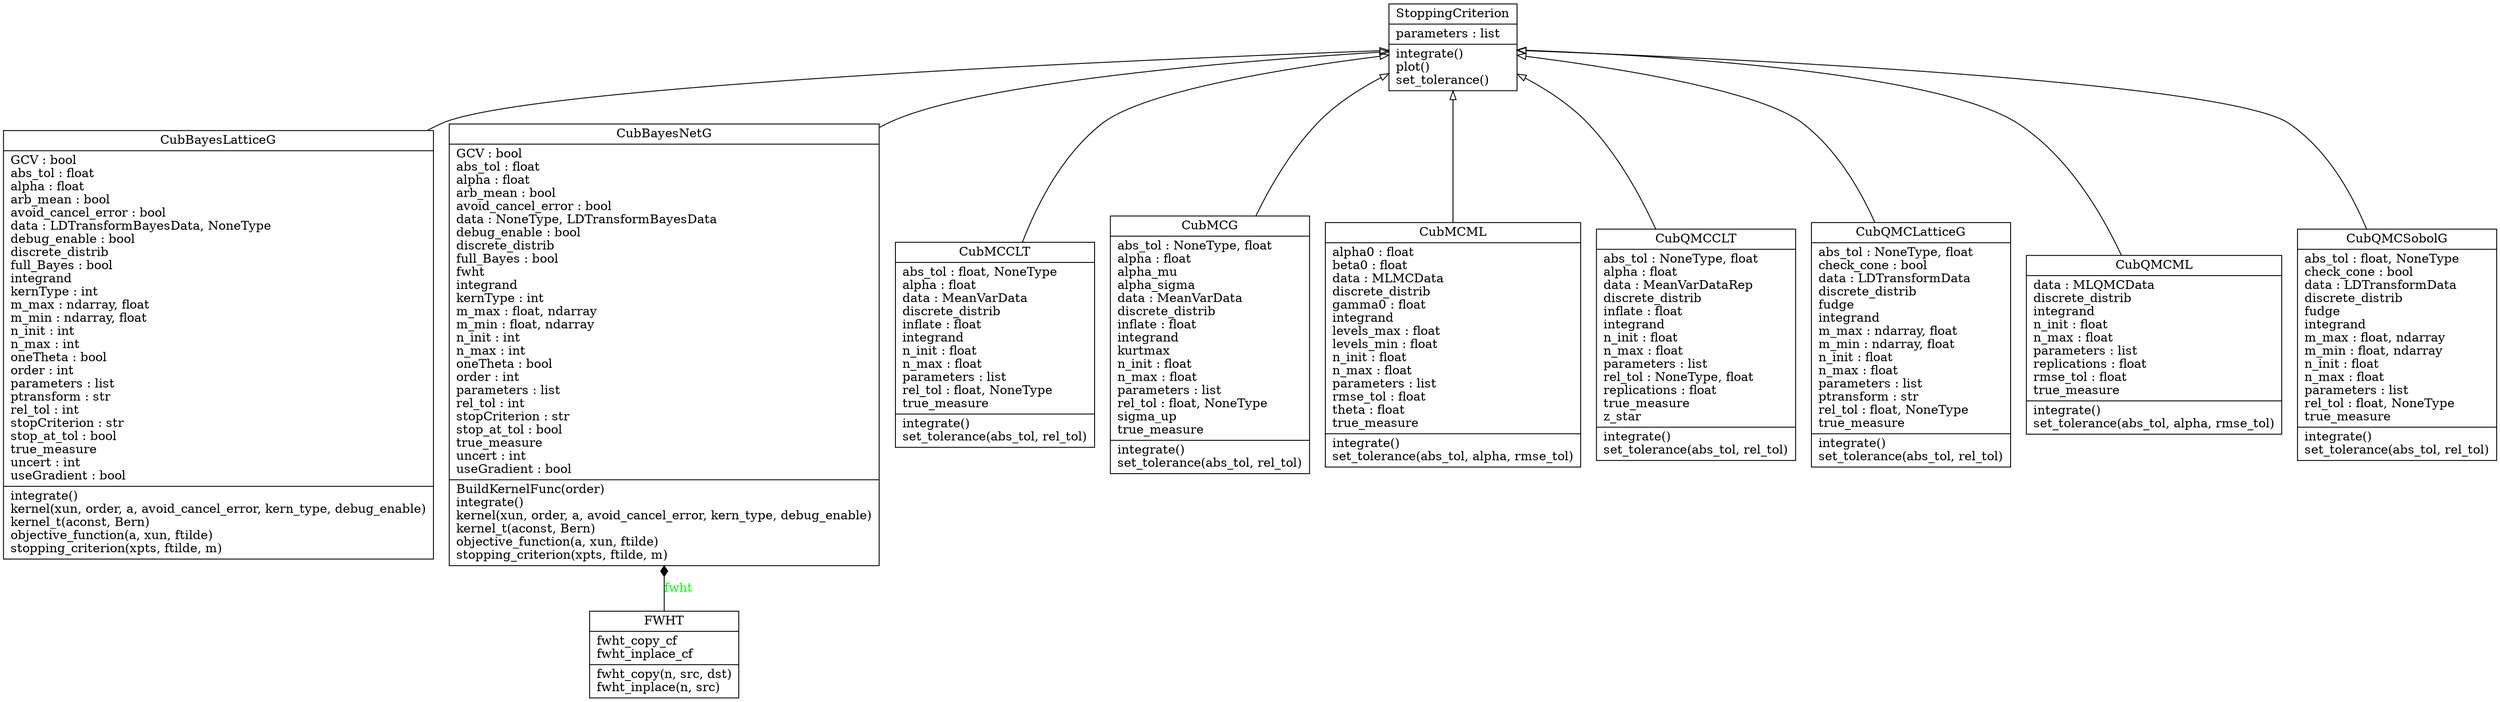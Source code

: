 digraph "classes" {
charset="utf-8"
rankdir=BT
"0" [label="{CubBayesLatticeG|GCV : bool\labs_tol : float\lalpha : float\larb_mean : bool\lavoid_cancel_error : bool\ldata : LDTransformBayesData, NoneType\ldebug_enable : bool\ldiscrete_distrib\lfull_Bayes : bool\lintegrand\lkernType : int\lm_max : ndarray, float\lm_min : ndarray, float\ln_init : int\ln_max : int\loneTheta : bool\lorder : int\lparameters : list\lptransform : str\lrel_tol : int\lstopCriterion : str\lstop_at_tol : bool\ltrue_measure\luncert : int\luseGradient : bool\l|integrate()\lkernel(xun, order, a, avoid_cancel_error, kern_type, debug_enable)\lkernel_t(aconst, Bern)\lobjective_function(a, xun, ftilde)\lstopping_criterion(xpts, ftilde, m)\l}", shape="record"];
"1" [label="{CubBayesNetG|GCV : bool\labs_tol : float\lalpha : float\larb_mean : bool\lavoid_cancel_error : bool\ldata : NoneType, LDTransformBayesData\ldebug_enable : bool\ldiscrete_distrib\lfull_Bayes : bool\lfwht\lintegrand\lkernType : int\lm_max : float, ndarray\lm_min : float, ndarray\ln_init : int\ln_max : int\loneTheta : bool\lorder : int\lparameters : list\lrel_tol : int\lstopCriterion : str\lstop_at_tol : bool\ltrue_measure\luncert : int\luseGradient : bool\l|BuildKernelFunc(order)\lintegrate()\lkernel(xun, order, a, avoid_cancel_error, kern_type, debug_enable)\lkernel_t(aconst, Bern)\lobjective_function(a, xun, ftilde)\lstopping_criterion(xpts, ftilde, m)\l}", shape="record"];
"2" [label="{CubMCCLT|abs_tol : float, NoneType\lalpha : float\ldata : MeanVarData\ldiscrete_distrib\linflate : float\lintegrand\ln_init : float\ln_max : float\lparameters : list\lrel_tol : float, NoneType\ltrue_measure\l|integrate()\lset_tolerance(abs_tol, rel_tol)\l}", shape="record"];
"3" [label="{CubMCG|abs_tol : NoneType, float\lalpha : float\lalpha_mu\lalpha_sigma\ldata : MeanVarData\ldiscrete_distrib\linflate : float\lintegrand\lkurtmax\ln_init : float\ln_max : float\lparameters : list\lrel_tol : float, NoneType\lsigma_up\ltrue_measure\l|integrate()\lset_tolerance(abs_tol, rel_tol)\l}", shape="record"];
"4" [label="{CubMCML|alpha0 : float\lbeta0 : float\ldata : MLMCData\ldiscrete_distrib\lgamma0 : float\lintegrand\llevels_max : float\llevels_min : float\ln_init : float\ln_max : float\lparameters : list\lrmse_tol : float\ltheta : float\ltrue_measure\l|integrate()\lset_tolerance(abs_tol, alpha, rmse_tol)\l}", shape="record"];
"5" [label="{CubQMCCLT|abs_tol : NoneType, float\lalpha : float\ldata : MeanVarDataRep\ldiscrete_distrib\linflate : float\lintegrand\ln_init : float\ln_max : float\lparameters : list\lrel_tol : NoneType, float\lreplications : float\ltrue_measure\lz_star\l|integrate()\lset_tolerance(abs_tol, rel_tol)\l}", shape="record"];
"6" [label="{CubQMCLatticeG|abs_tol : NoneType, float\lcheck_cone : bool\ldata : LDTransformData\ldiscrete_distrib\lfudge\lintegrand\lm_max : ndarray, float\lm_min : ndarray, float\ln_init : float\ln_max : float\lparameters : list\lptransform : str\lrel_tol : float, NoneType\ltrue_measure\l|integrate()\lset_tolerance(abs_tol, rel_tol)\l}", shape="record"];
"7" [label="{CubQMCML|data : MLQMCData\ldiscrete_distrib\lintegrand\ln_init : float\ln_max : float\lparameters : list\lreplications : float\lrmse_tol : float\ltrue_measure\l|integrate()\lset_tolerance(abs_tol, alpha, rmse_tol)\l}", shape="record"];
"8" [label="{CubQMCSobolG|abs_tol : float, NoneType\lcheck_cone : bool\ldata : LDTransformData\ldiscrete_distrib\lfudge\lintegrand\lm_max : float, ndarray\lm_min : float, ndarray\ln_init : float\ln_max : float\lparameters : list\lrel_tol : float, NoneType\ltrue_measure\l|integrate()\lset_tolerance(abs_tol, rel_tol)\l}", shape="record"];
"9" [label="{FWHT|fwht_copy_cf\lfwht_inplace_cf\l|fwht_copy(n, src, dst)\lfwht_inplace(n, src)\l}", shape="record"];
"10" [label="{StoppingCriterion|parameters : list\l|integrate()\lplot()\lset_tolerance()\l}", shape="record"];
"0" -> "10" [arrowhead="empty", arrowtail="none"];
"1" -> "10" [arrowhead="empty", arrowtail="none"];
"2" -> "10" [arrowhead="empty", arrowtail="none"];
"3" -> "10" [arrowhead="empty", arrowtail="none"];
"4" -> "10" [arrowhead="empty", arrowtail="none"];
"5" -> "10" [arrowhead="empty", arrowtail="none"];
"6" -> "10" [arrowhead="empty", arrowtail="none"];
"7" -> "10" [arrowhead="empty", arrowtail="none"];
"8" -> "10" [arrowhead="empty", arrowtail="none"];
"9" -> "1" [arrowhead="diamond", arrowtail="none", fontcolor="green", label="fwht", style="solid"];
}
